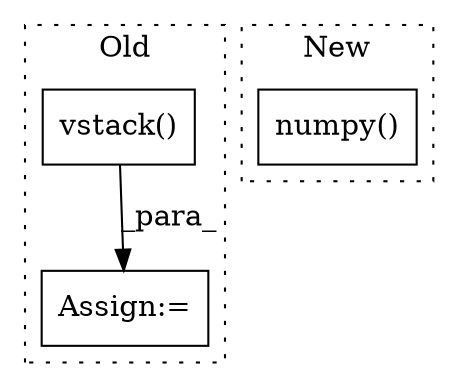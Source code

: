 digraph G {
subgraph cluster0 {
1 [label="vstack()" a="75" s="7246,7302" l="23,1" shape="box"];
3 [label="Assign:=" a="68" s="7243" l="3" shape="box"];
label = "Old";
style="dotted";
}
subgraph cluster1 {
2 [label="numpy()" a="75" s="7330" l="22" shape="box"];
label = "New";
style="dotted";
}
1 -> 3 [label="_para_"];
}